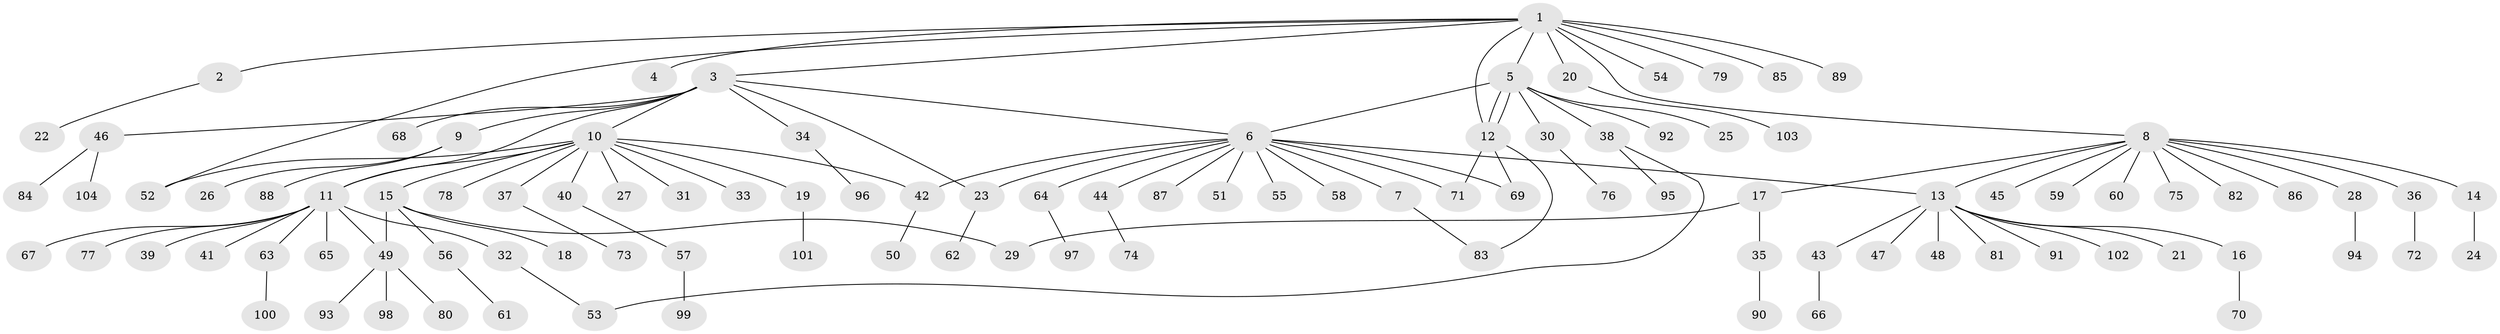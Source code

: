 // coarse degree distribution, {4: 0.047619047619047616, 3: 0.015873015873015872, 2: 0.12698412698412698, 11: 0.047619047619047616, 1: 0.6825396825396826, 9: 0.031746031746031744, 8: 0.015873015873015872, 10: 0.015873015873015872, 5: 0.015873015873015872}
// Generated by graph-tools (version 1.1) at 2025/36/03/04/25 23:36:47]
// undirected, 104 vertices, 117 edges
graph export_dot {
  node [color=gray90,style=filled];
  1;
  2;
  3;
  4;
  5;
  6;
  7;
  8;
  9;
  10;
  11;
  12;
  13;
  14;
  15;
  16;
  17;
  18;
  19;
  20;
  21;
  22;
  23;
  24;
  25;
  26;
  27;
  28;
  29;
  30;
  31;
  32;
  33;
  34;
  35;
  36;
  37;
  38;
  39;
  40;
  41;
  42;
  43;
  44;
  45;
  46;
  47;
  48;
  49;
  50;
  51;
  52;
  53;
  54;
  55;
  56;
  57;
  58;
  59;
  60;
  61;
  62;
  63;
  64;
  65;
  66;
  67;
  68;
  69;
  70;
  71;
  72;
  73;
  74;
  75;
  76;
  77;
  78;
  79;
  80;
  81;
  82;
  83;
  84;
  85;
  86;
  87;
  88;
  89;
  90;
  91;
  92;
  93;
  94;
  95;
  96;
  97;
  98;
  99;
  100;
  101;
  102;
  103;
  104;
  1 -- 2;
  1 -- 3;
  1 -- 4;
  1 -- 5;
  1 -- 8;
  1 -- 12;
  1 -- 20;
  1 -- 52;
  1 -- 54;
  1 -- 79;
  1 -- 85;
  1 -- 89;
  2 -- 22;
  3 -- 6;
  3 -- 9;
  3 -- 10;
  3 -- 11;
  3 -- 23;
  3 -- 34;
  3 -- 46;
  3 -- 68;
  5 -- 6;
  5 -- 12;
  5 -- 12;
  5 -- 25;
  5 -- 30;
  5 -- 38;
  5 -- 92;
  6 -- 7;
  6 -- 13;
  6 -- 23;
  6 -- 42;
  6 -- 44;
  6 -- 51;
  6 -- 55;
  6 -- 58;
  6 -- 64;
  6 -- 69;
  6 -- 71;
  6 -- 87;
  7 -- 83;
  8 -- 13;
  8 -- 14;
  8 -- 17;
  8 -- 28;
  8 -- 36;
  8 -- 45;
  8 -- 59;
  8 -- 60;
  8 -- 75;
  8 -- 82;
  8 -- 86;
  9 -- 26;
  9 -- 88;
  10 -- 11;
  10 -- 15;
  10 -- 19;
  10 -- 27;
  10 -- 31;
  10 -- 33;
  10 -- 37;
  10 -- 40;
  10 -- 42;
  10 -- 52;
  10 -- 78;
  11 -- 32;
  11 -- 39;
  11 -- 41;
  11 -- 49;
  11 -- 63;
  11 -- 65;
  11 -- 67;
  11 -- 77;
  12 -- 69;
  12 -- 71;
  12 -- 83;
  13 -- 16;
  13 -- 21;
  13 -- 43;
  13 -- 47;
  13 -- 48;
  13 -- 81;
  13 -- 91;
  13 -- 102;
  14 -- 24;
  15 -- 18;
  15 -- 29;
  15 -- 49;
  15 -- 56;
  16 -- 70;
  17 -- 29;
  17 -- 35;
  19 -- 101;
  20 -- 103;
  23 -- 62;
  28 -- 94;
  30 -- 76;
  32 -- 53;
  34 -- 96;
  35 -- 90;
  36 -- 72;
  37 -- 73;
  38 -- 53;
  38 -- 95;
  40 -- 57;
  42 -- 50;
  43 -- 66;
  44 -- 74;
  46 -- 84;
  46 -- 104;
  49 -- 80;
  49 -- 93;
  49 -- 98;
  56 -- 61;
  57 -- 99;
  63 -- 100;
  64 -- 97;
}

